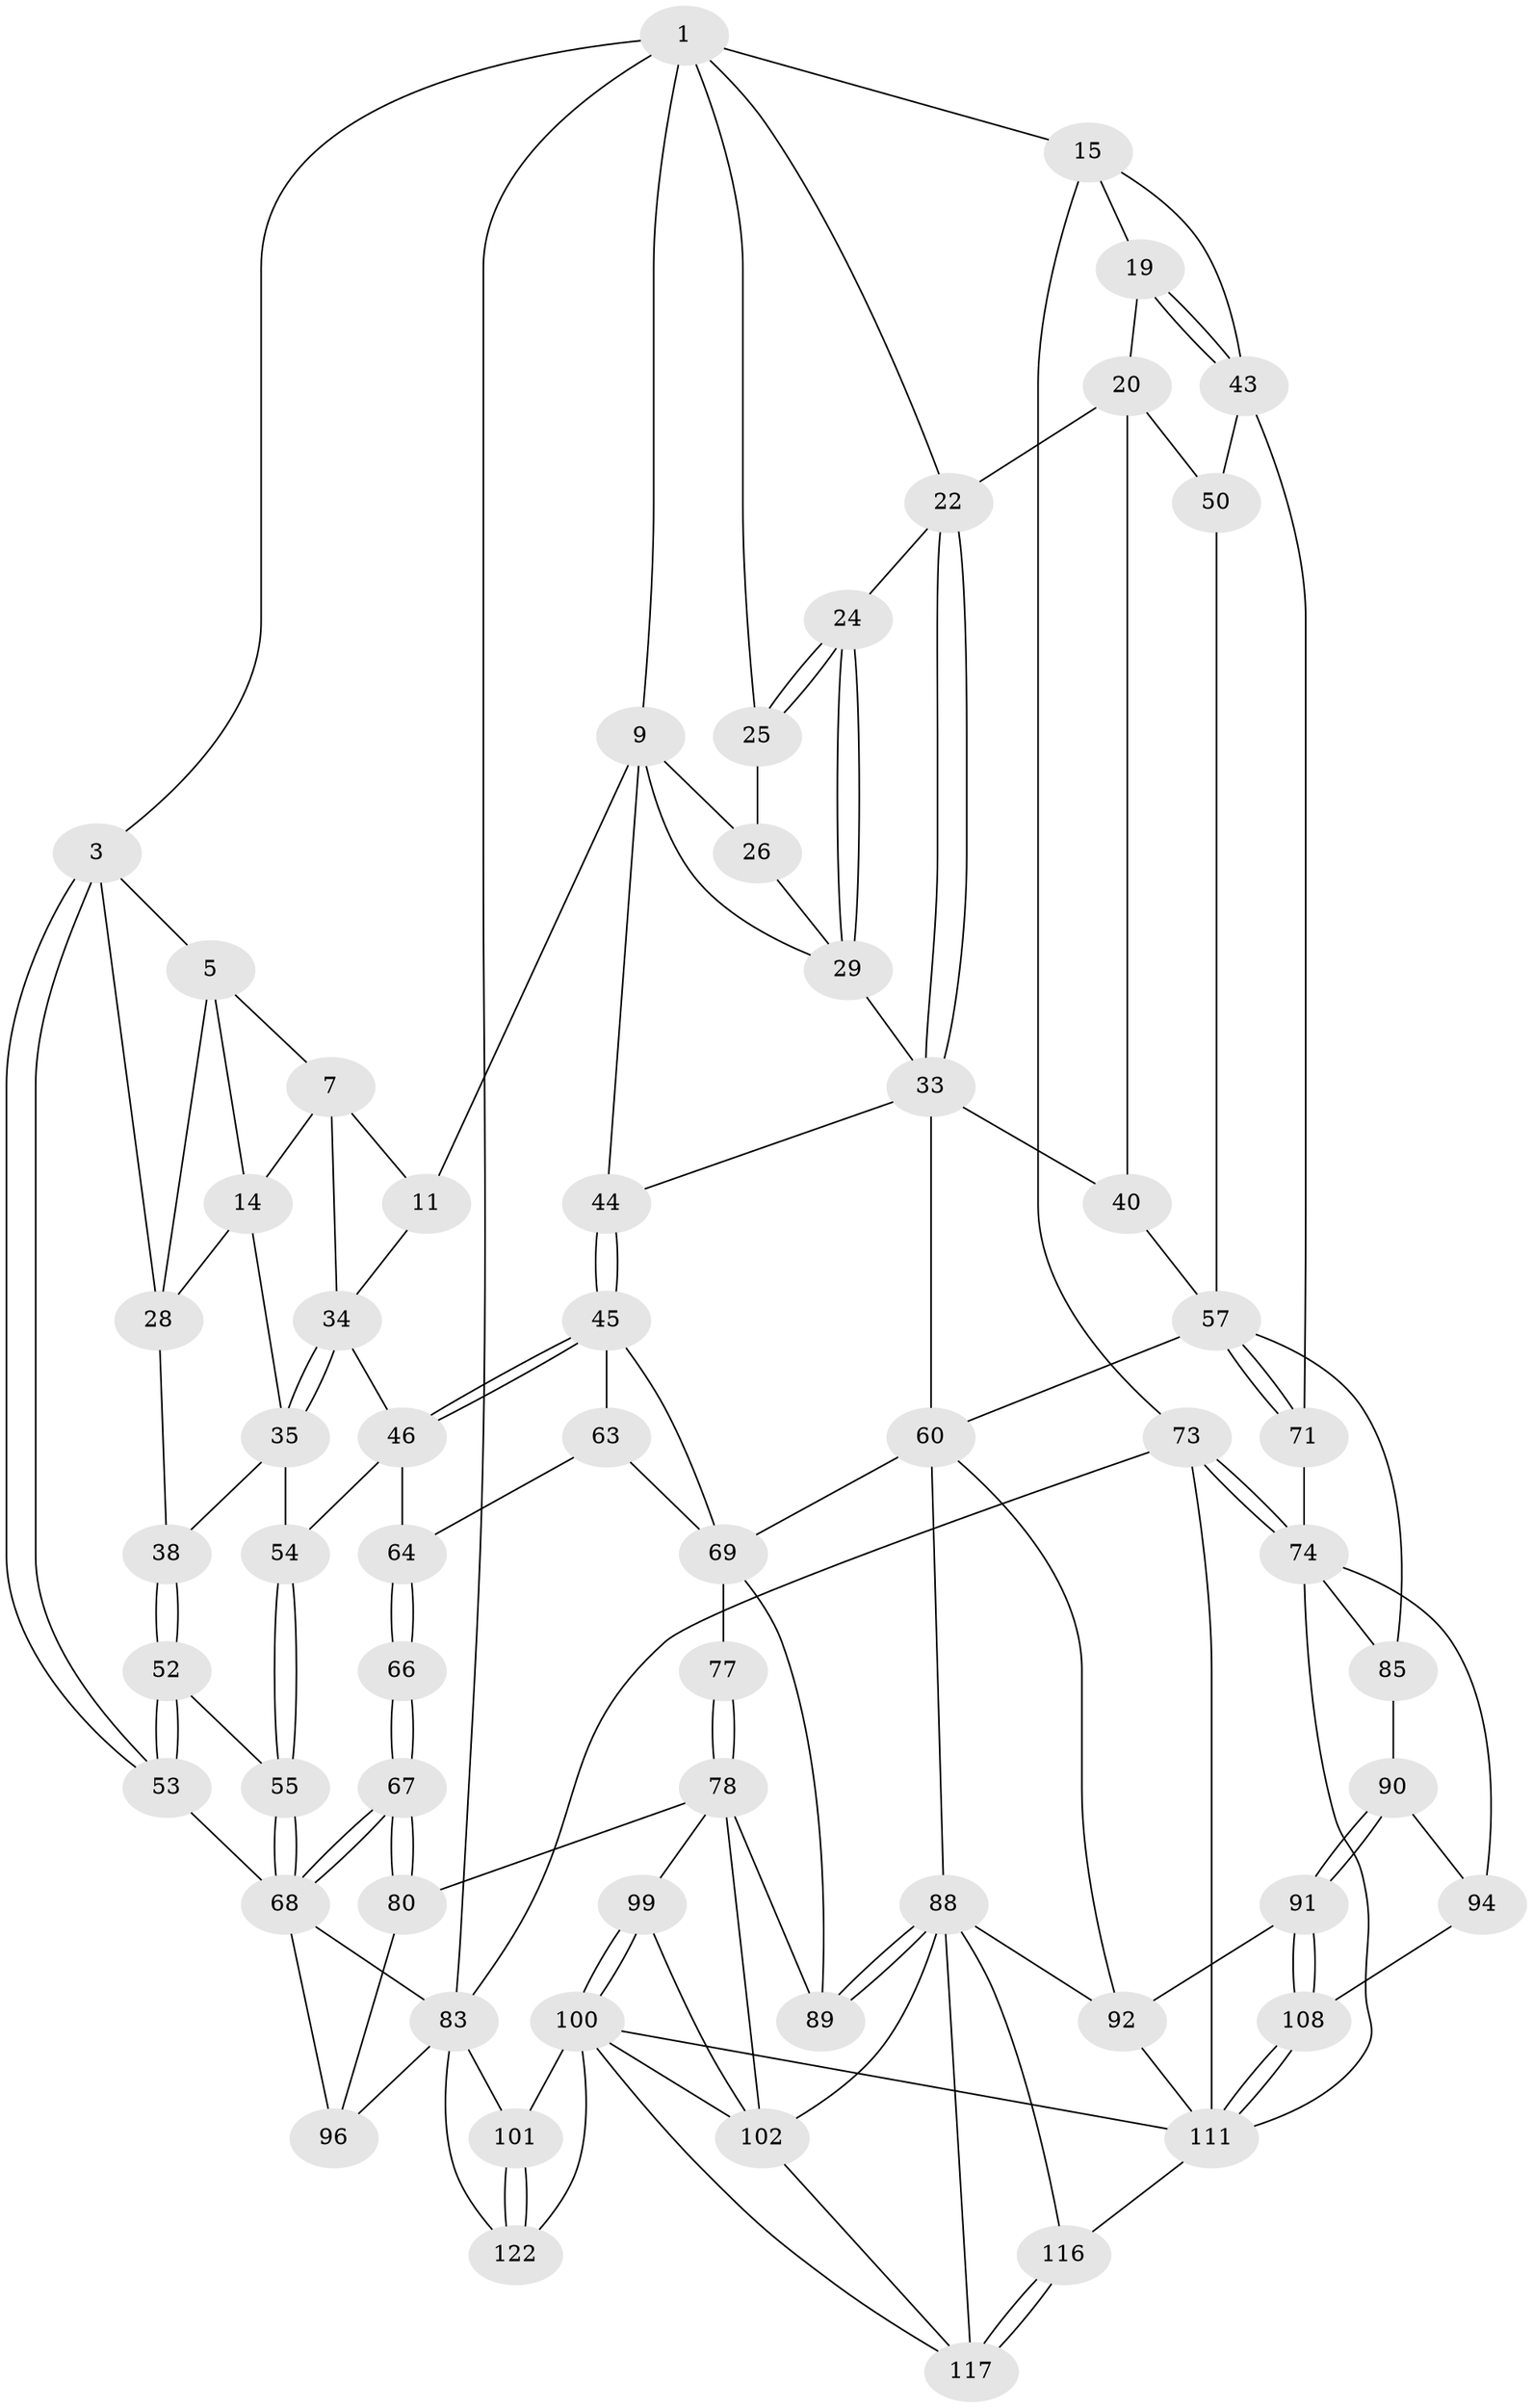 // original degree distribution, {4: 0.20161290322580644, 5: 0.5241935483870968, 3: 0.04032258064516129, 6: 0.23387096774193547}
// Generated by graph-tools (version 1.1) at 2025/16/03/09/25 04:16:52]
// undirected, 62 vertices, 143 edges
graph export_dot {
graph [start="1"]
  node [color=gray90,style=filled];
  1 [pos="+0.3774370856513814+0",super="+2+8"];
  3 [pos="+0+0",super="+4"];
  5 [pos="+0.17652200646198565+0.05989201002404138",super="+6"];
  7 [pos="+0.30290635664555077+0.01178769260876116",super="+12"];
  9 [pos="+0.4821998660395696+0.05653089688937752",super="+10"];
  11 [pos="+0.44117885828817105+0.14164274362231463"];
  14 [pos="+0.2759689849887699+0.12388645387925737",super="+27"];
  15 [pos="+0.7754684525284553+0",super="+16"];
  19 [pos="+0.8973656109020074+0.12230795635364018"];
  20 [pos="+0.8825665448443735+0.13603870133538837",super="+47+21"];
  22 [pos="+0.7471785149514126+0.13426050472004764",super="+23"];
  24 [pos="+0.6558544642272107+0.1382390872327547"];
  25 [pos="+0.6172183753652334+0.11610677623592097"];
  26 [pos="+0.6159026144698971+0.11676034660545727"];
  28 [pos="+0.2616965924994707+0.12949554918282144",super="+36"];
  29 [pos="+0.6603286496566918+0.1465797800040363",super="+30"];
  33 [pos="+0.7214924293258544+0.1572392768313669",super="+41"];
  34 [pos="+0.3433896491733413+0.2741045174415294",super="+39"];
  35 [pos="+0.293077513060127+0.2598228447460087",super="+37"];
  38 [pos="+0.16022125483113583+0.22875596061579295"];
  40 [pos="+0.7397066017073802+0.2991323309214324",super="+48"];
  43 [pos="+1+0.17416391112602436",super="+49"];
  44 [pos="+0.4688056024875007+0.3634484877497895"];
  45 [pos="+0.44820510231456095+0.3711782029540512",super="+62"];
  46 [pos="+0.39199790507881954+0.3397746385015039",super="+56"];
  50 [pos="+0.8885856126456074+0.30719717199415403"];
  52 [pos="+0+0.37779007850367535"];
  53 [pos="+0+0.3580853996160106"];
  54 [pos="+0.2160038855975339+0.3986364088444696"];
  55 [pos="+0.12895399319134665+0.4577602162880187"];
  57 [pos="+0.9502693471471995+0.4207208042867906",super="+58"];
  60 [pos="+0.7458696360666689+0.5482400499160863",super="+87+61"];
  63 [pos="+0.3713737001736067+0.4998612880209406"];
  64 [pos="+0.3659169374701569+0.5016273222468511",super="+65"];
  66 [pos="+0.2898931377681818+0.5538479022713669"];
  67 [pos="+0.21875385916274004+0.6347377466954913"];
  68 [pos="+0.1930626866186434+0.6000732392504834",super="+81"];
  69 [pos="+0.5734690742199297+0.5499868834331149",super="+86+70"];
  71 [pos="+1+0.4850266557484114"];
  73 [pos="+1+1"];
  74 [pos="+1+1",super="+75+114"];
  77 [pos="+0.43680894475714244+0.6167971741604186"];
  78 [pos="+0.3500294323058723+0.6716650075527659",super="+79+93"];
  80 [pos="+0.22053425879517666+0.6417162831019632",super="+95"];
  83 [pos="+0+0.8050299402017898",super="+84+98"];
  85 [pos="+0.8685999879731289+0.5965131660219967"];
  88 [pos="+0.599645134692188+0.7461294170245251",super="+104"];
  89 [pos="+0.5593392010229418+0.7118499694767074"];
  90 [pos="+0.8733311508818435+0.6619433302681241"];
  91 [pos="+0.811683364709801+0.7633158290942794"];
  92 [pos="+0.7778830250725561+0.7628074754984795",super="+109"];
  94 [pos="+0.9379968194147927+0.7536487762782733",super="+107"];
  96 [pos="+0+0.6971352804169139",super="+97"];
  99 [pos="+0.25081350047603684+0.7230856319377037"];
  100 [pos="+0.20831502040461475+0.8218492318391765",super="+115"];
  101 [pos="+0.14689136145016038+0.8652991024837633"];
  102 [pos="+0.45320613613768+0.8316147077215809",super="+103+106"];
  108 [pos="+0.8886131443626474+0.8189827043566131"];
  111 [pos="+0.7891505199817671+0.9027096011394797",super="+118"];
  116 [pos="+0.6518398632068099+0.9674876090532345"];
  117 [pos="+0.531095514821807+0.9387464865926074",super="+119"];
  122 [pos="+0+1"];
  1 -- 3;
  1 -- 15;
  1 -- 83;
  1 -- 9;
  1 -- 25;
  1 -- 22;
  3 -- 53;
  3 -- 53;
  3 -- 5;
  3 -- 28;
  5 -- 28;
  5 -- 14;
  5 -- 7;
  7 -- 34;
  7 -- 11;
  7 -- 14;
  9 -- 26;
  9 -- 11;
  9 -- 44;
  9 -- 29;
  11 -- 34;
  14 -- 35;
  14 -- 28;
  15 -- 19;
  15 -- 73;
  15 -- 43;
  19 -- 20;
  19 -- 43;
  19 -- 43;
  20 -- 40 [weight=2];
  20 -- 50;
  20 -- 22;
  22 -- 33;
  22 -- 33;
  22 -- 24;
  24 -- 25;
  24 -- 25;
  24 -- 29;
  24 -- 29;
  25 -- 26;
  26 -- 29;
  28 -- 38;
  29 -- 33 [weight=2];
  33 -- 40;
  33 -- 44;
  33 -- 60;
  34 -- 35;
  34 -- 35;
  34 -- 46;
  35 -- 38;
  35 -- 54;
  38 -- 52;
  38 -- 52;
  40 -- 57;
  43 -- 50;
  43 -- 71;
  44 -- 45;
  44 -- 45;
  45 -- 46;
  45 -- 46;
  45 -- 63;
  45 -- 69;
  46 -- 54;
  46 -- 64;
  50 -- 57;
  52 -- 53;
  52 -- 53;
  52 -- 55;
  53 -- 68;
  54 -- 55;
  54 -- 55;
  55 -- 68;
  55 -- 68;
  57 -- 71;
  57 -- 71;
  57 -- 60;
  57 -- 85;
  60 -- 88;
  60 -- 92;
  60 -- 69;
  63 -- 64;
  63 -- 69;
  64 -- 66 [weight=2];
  64 -- 66;
  66 -- 67;
  66 -- 67;
  67 -- 68;
  67 -- 68;
  67 -- 80;
  67 -- 80;
  68 -- 96;
  68 -- 83;
  69 -- 89;
  69 -- 77 [weight=2];
  71 -- 74;
  73 -- 74;
  73 -- 74;
  73 -- 83;
  73 -- 111;
  74 -- 85;
  74 -- 94 [weight=2];
  74 -- 111;
  77 -- 78;
  77 -- 78;
  78 -- 80;
  78 -- 99;
  78 -- 89;
  78 -- 102;
  80 -- 96;
  83 -- 122;
  83 -- 101;
  83 -- 96;
  85 -- 90;
  88 -- 89;
  88 -- 89;
  88 -- 116;
  88 -- 117;
  88 -- 92;
  88 -- 102;
  90 -- 91;
  90 -- 91;
  90 -- 94;
  91 -- 92;
  91 -- 108;
  91 -- 108;
  92 -- 111;
  94 -- 108;
  99 -- 100;
  99 -- 100;
  99 -- 102;
  100 -- 101;
  100 -- 117;
  100 -- 102;
  100 -- 122;
  100 -- 111;
  101 -- 122;
  101 -- 122;
  102 -- 117;
  108 -- 111;
  108 -- 111;
  111 -- 116;
  116 -- 117;
  116 -- 117;
}
